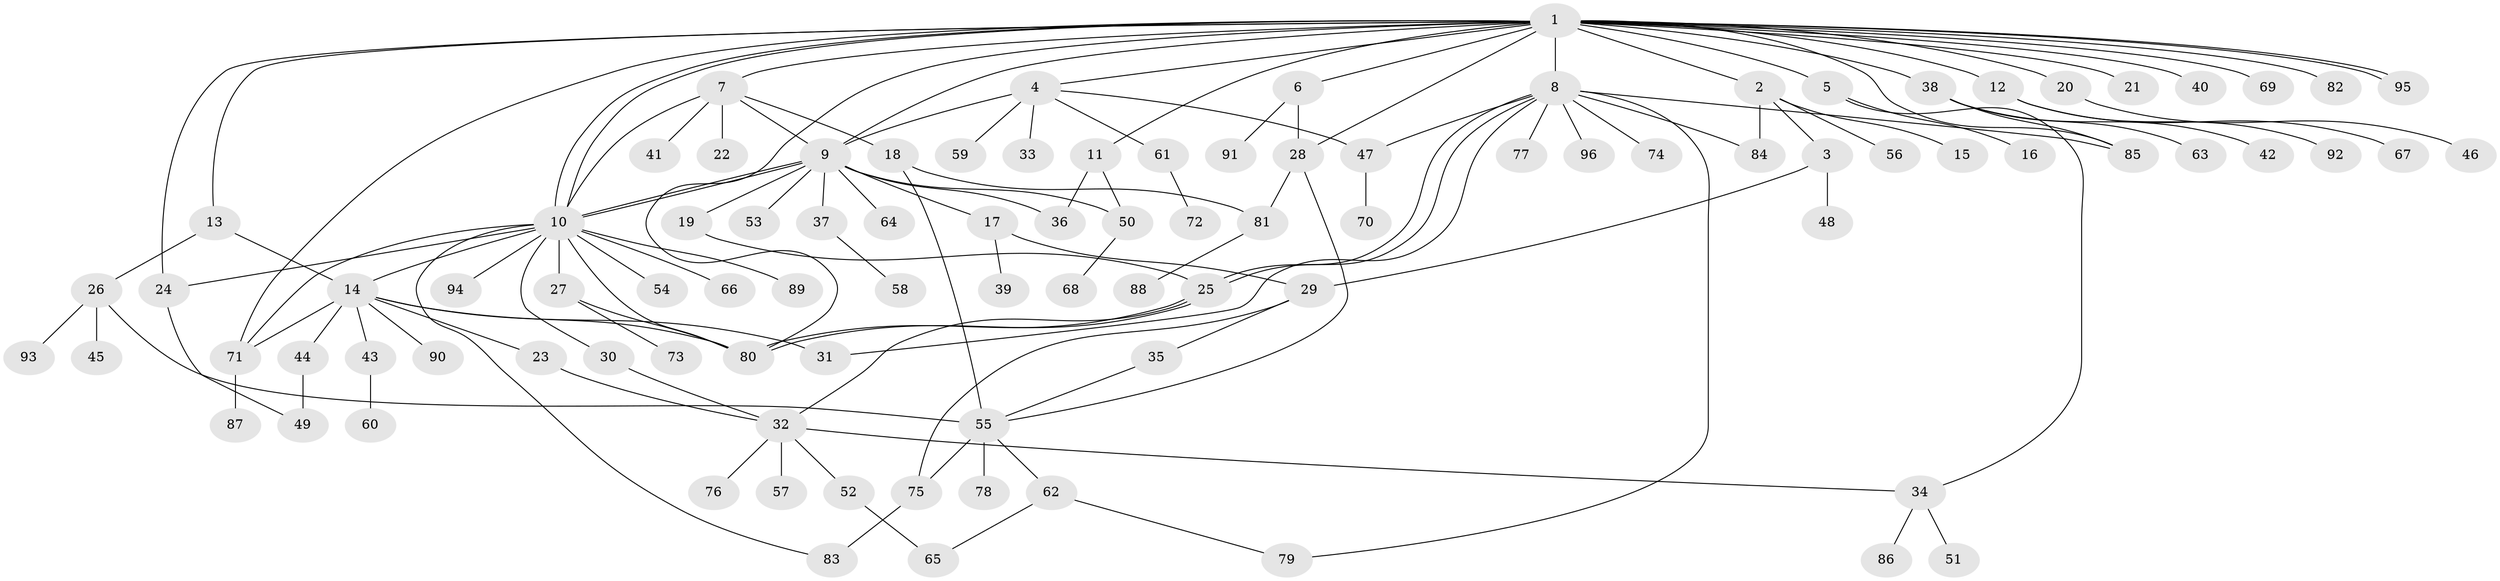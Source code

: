 // coarse degree distribution, {27: 0.014492753623188406, 6: 0.014492753623188406, 2: 0.2318840579710145, 5: 0.028985507246376812, 12: 0.014492753623188406, 10: 0.014492753623188406, 15: 0.014492753623188406, 3: 0.11594202898550725, 11: 0.014492753623188406, 1: 0.4782608695652174, 7: 0.014492753623188406, 4: 0.028985507246376812, 9: 0.014492753623188406}
// Generated by graph-tools (version 1.1) at 2025/51/02/27/25 19:51:54]
// undirected, 96 vertices, 134 edges
graph export_dot {
graph [start="1"]
  node [color=gray90,style=filled];
  1;
  2;
  3;
  4;
  5;
  6;
  7;
  8;
  9;
  10;
  11;
  12;
  13;
  14;
  15;
  16;
  17;
  18;
  19;
  20;
  21;
  22;
  23;
  24;
  25;
  26;
  27;
  28;
  29;
  30;
  31;
  32;
  33;
  34;
  35;
  36;
  37;
  38;
  39;
  40;
  41;
  42;
  43;
  44;
  45;
  46;
  47;
  48;
  49;
  50;
  51;
  52;
  53;
  54;
  55;
  56;
  57;
  58;
  59;
  60;
  61;
  62;
  63;
  64;
  65;
  66;
  67;
  68;
  69;
  70;
  71;
  72;
  73;
  74;
  75;
  76;
  77;
  78;
  79;
  80;
  81;
  82;
  83;
  84;
  85;
  86;
  87;
  88;
  89;
  90;
  91;
  92;
  93;
  94;
  95;
  96;
  1 -- 2;
  1 -- 4;
  1 -- 5;
  1 -- 6;
  1 -- 7;
  1 -- 8;
  1 -- 9;
  1 -- 10;
  1 -- 10;
  1 -- 11;
  1 -- 12;
  1 -- 13;
  1 -- 20;
  1 -- 21;
  1 -- 24;
  1 -- 28;
  1 -- 38;
  1 -- 40;
  1 -- 69;
  1 -- 71;
  1 -- 80;
  1 -- 82;
  1 -- 85;
  1 -- 95;
  1 -- 95;
  2 -- 3;
  2 -- 15;
  2 -- 56;
  2 -- 84;
  3 -- 29;
  3 -- 48;
  4 -- 9;
  4 -- 33;
  4 -- 47;
  4 -- 59;
  4 -- 61;
  5 -- 16;
  5 -- 34;
  6 -- 28;
  6 -- 91;
  7 -- 9;
  7 -- 10;
  7 -- 18;
  7 -- 22;
  7 -- 41;
  8 -- 25;
  8 -- 25;
  8 -- 31;
  8 -- 47;
  8 -- 74;
  8 -- 77;
  8 -- 79;
  8 -- 84;
  8 -- 85;
  8 -- 96;
  9 -- 10;
  9 -- 10;
  9 -- 17;
  9 -- 19;
  9 -- 36;
  9 -- 37;
  9 -- 50;
  9 -- 53;
  9 -- 64;
  10 -- 14;
  10 -- 24;
  10 -- 27;
  10 -- 30;
  10 -- 54;
  10 -- 66;
  10 -- 71;
  10 -- 80;
  10 -- 83;
  10 -- 89;
  10 -- 94;
  11 -- 36;
  11 -- 50;
  12 -- 67;
  12 -- 92;
  13 -- 14;
  13 -- 26;
  14 -- 23;
  14 -- 31;
  14 -- 43;
  14 -- 44;
  14 -- 71;
  14 -- 80;
  14 -- 90;
  17 -- 29;
  17 -- 39;
  18 -- 55;
  18 -- 81;
  19 -- 25;
  20 -- 46;
  23 -- 32;
  24 -- 49;
  25 -- 32;
  25 -- 80;
  25 -- 80;
  26 -- 45;
  26 -- 55;
  26 -- 93;
  27 -- 73;
  27 -- 80;
  28 -- 55;
  28 -- 81;
  29 -- 35;
  29 -- 75;
  30 -- 32;
  32 -- 34;
  32 -- 52;
  32 -- 57;
  32 -- 76;
  34 -- 51;
  34 -- 86;
  35 -- 55;
  37 -- 58;
  38 -- 42;
  38 -- 63;
  38 -- 85;
  43 -- 60;
  44 -- 49;
  47 -- 70;
  50 -- 68;
  52 -- 65;
  55 -- 62;
  55 -- 75;
  55 -- 78;
  61 -- 72;
  62 -- 65;
  62 -- 79;
  71 -- 87;
  75 -- 83;
  81 -- 88;
}
